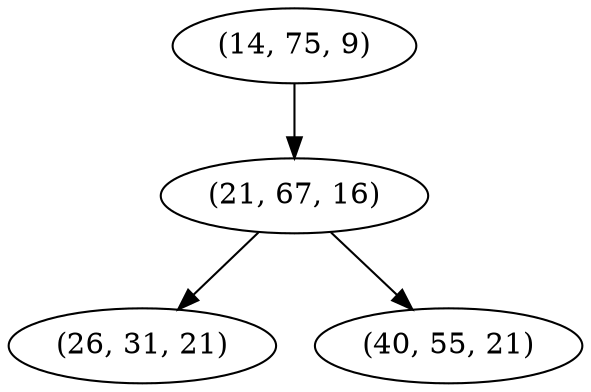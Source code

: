 digraph tree {
    "(14, 75, 9)";
    "(21, 67, 16)";
    "(26, 31, 21)";
    "(40, 55, 21)";
    "(14, 75, 9)" -> "(21, 67, 16)";
    "(21, 67, 16)" -> "(26, 31, 21)";
    "(21, 67, 16)" -> "(40, 55, 21)";
}

